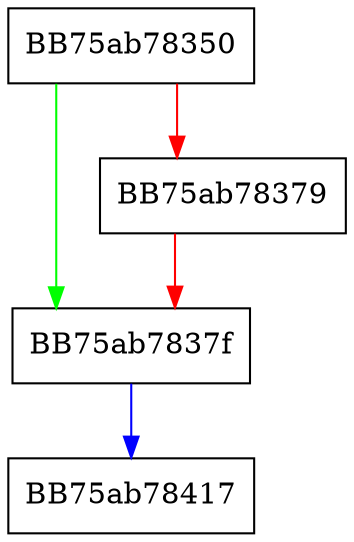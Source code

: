digraph AddOrMergeCheckpointRegkey {
  node [shape="box"];
  graph [splines=ortho];
  BB75ab78350 -> BB75ab7837f [color="green"];
  BB75ab78350 -> BB75ab78379 [color="red"];
  BB75ab78379 -> BB75ab7837f [color="red"];
  BB75ab7837f -> BB75ab78417 [color="blue"];
}